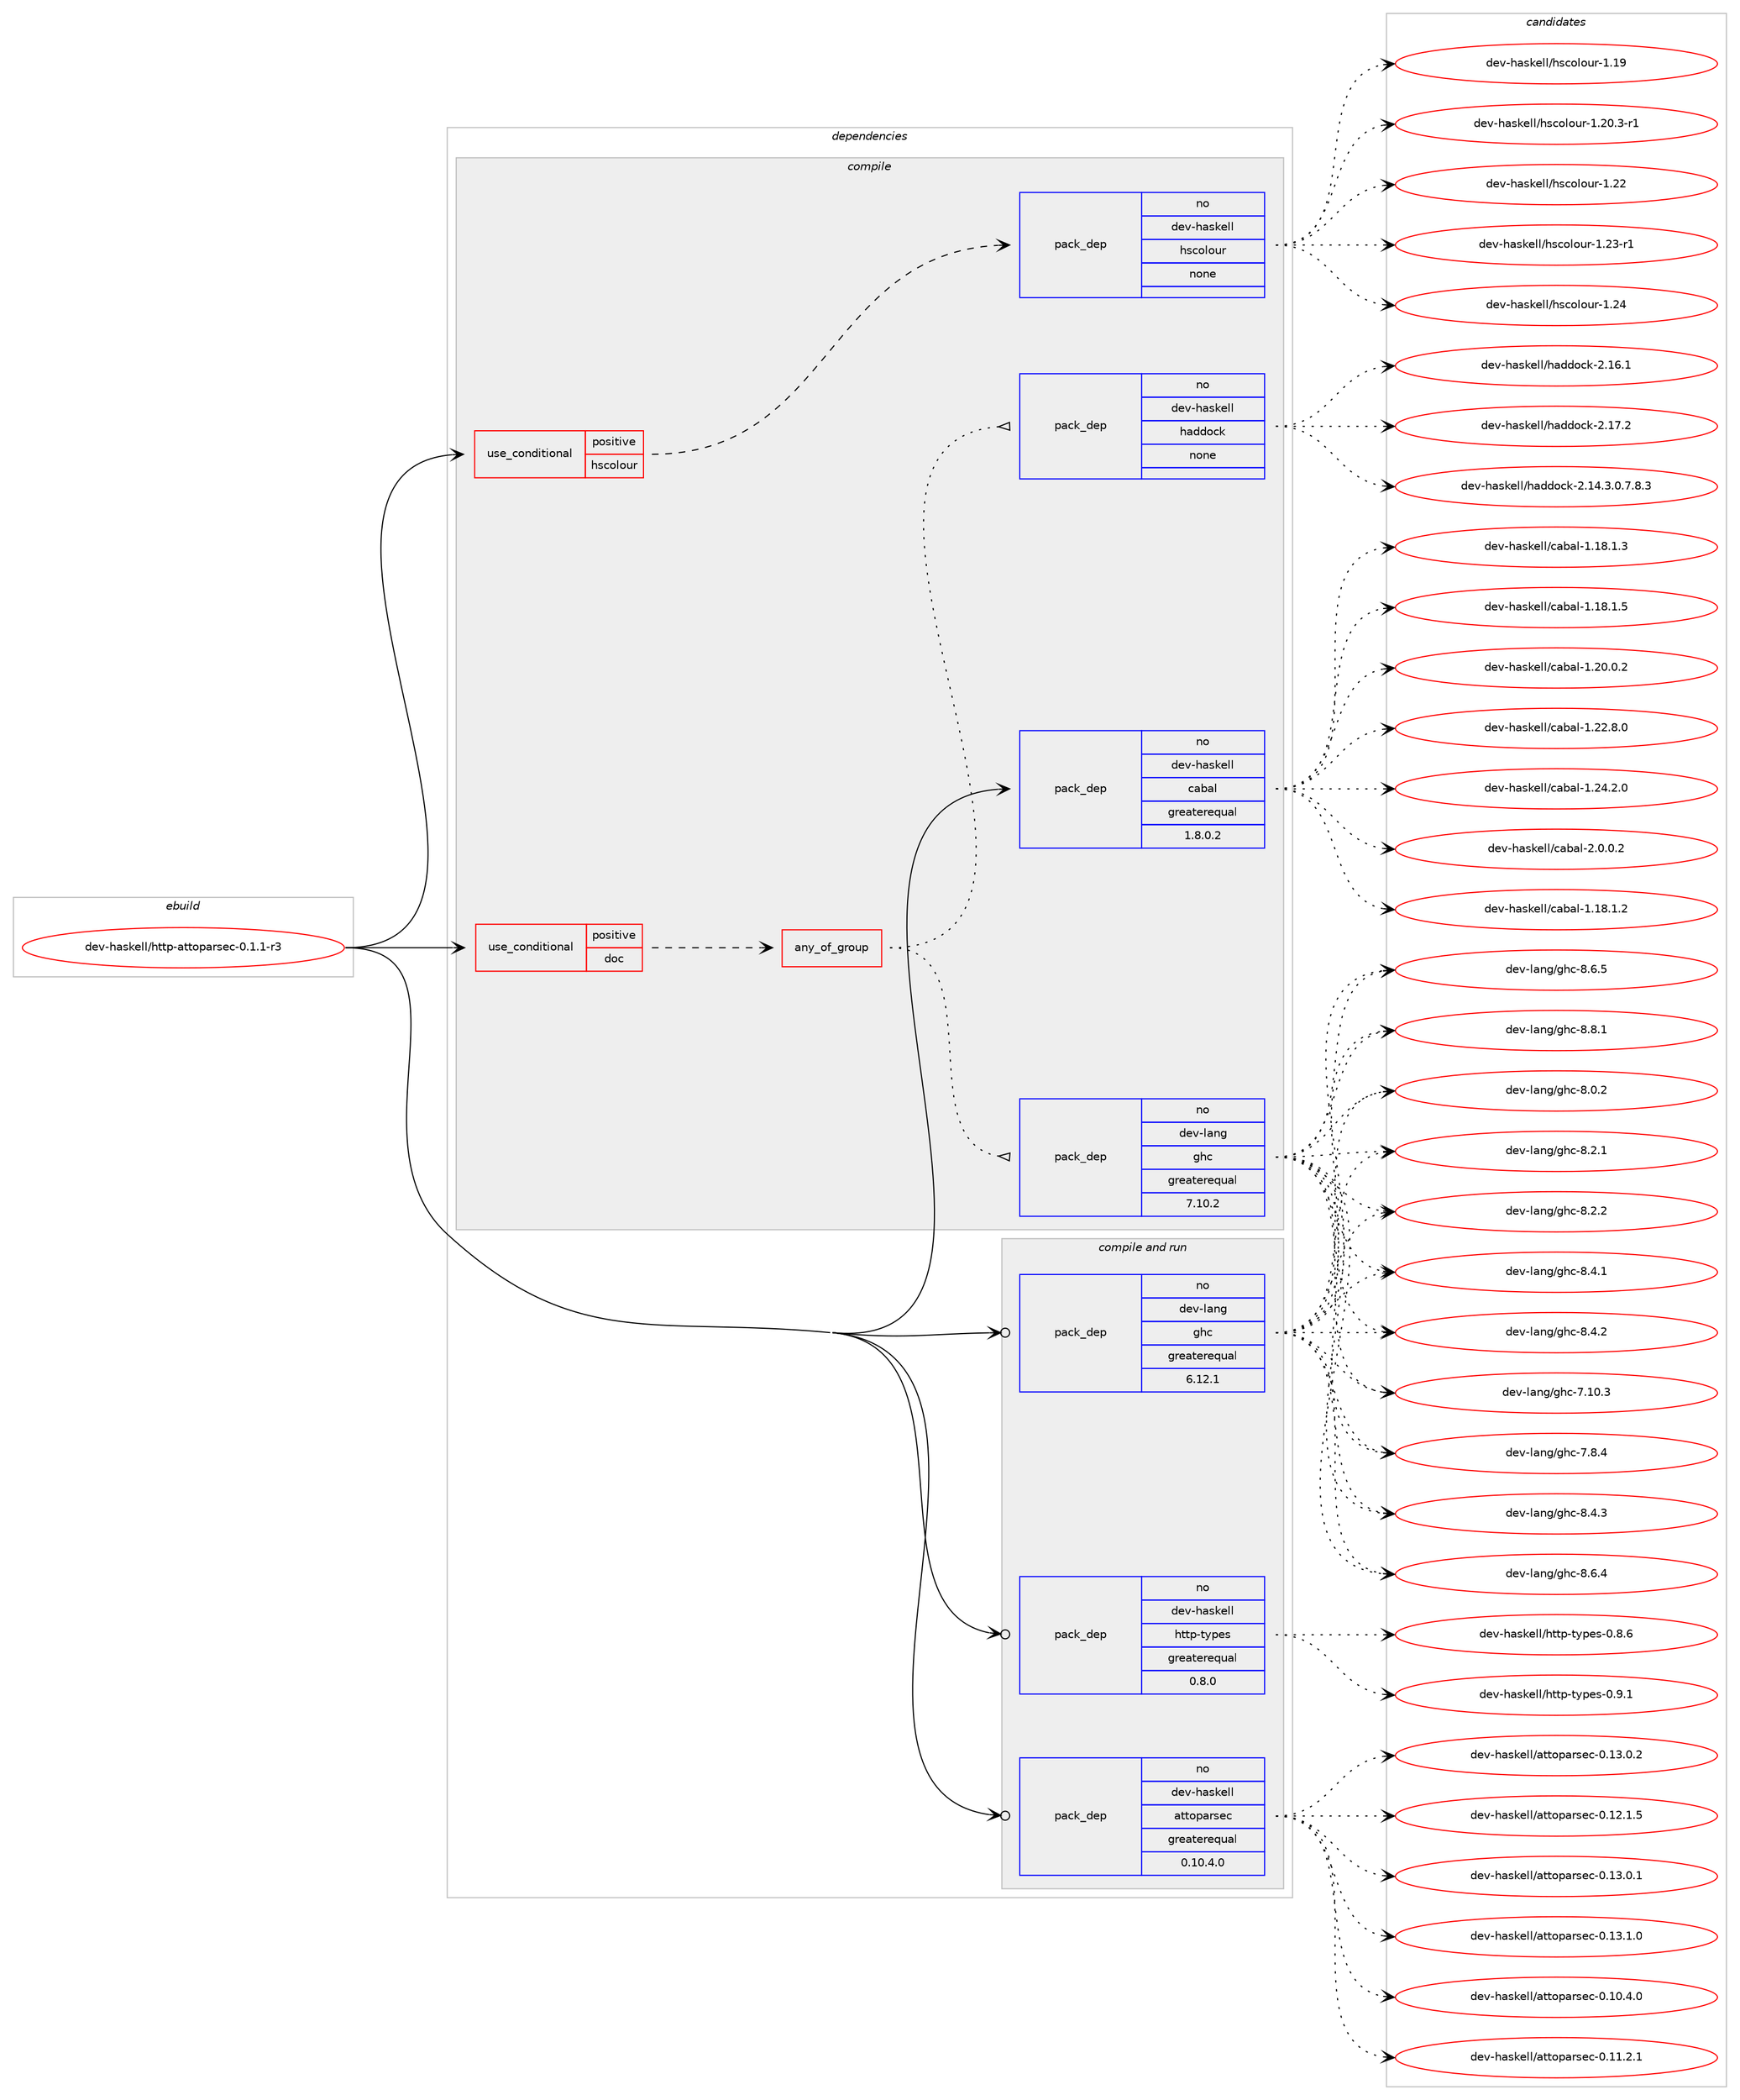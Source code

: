 digraph prolog {

# *************
# Graph options
# *************

newrank=true;
concentrate=true;
compound=true;
graph [rankdir=LR,fontname=Helvetica,fontsize=10,ranksep=1.5];#, ranksep=2.5, nodesep=0.2];
edge  [arrowhead=vee];
node  [fontname=Helvetica,fontsize=10];

# **********
# The ebuild
# **********

subgraph cluster_leftcol {
color=gray;
rank=same;
label=<<i>ebuild</i>>;
id [label="dev-haskell/http-attoparsec-0.1.1-r3", color=red, width=4, href="../dev-haskell/http-attoparsec-0.1.1-r3.svg"];
}

# ****************
# The dependencies
# ****************

subgraph cluster_midcol {
color=gray;
label=<<i>dependencies</i>>;
subgraph cluster_compile {
fillcolor="#eeeeee";
style=filled;
label=<<i>compile</i>>;
subgraph cond126277 {
dependency536094 [label=<<TABLE BORDER="0" CELLBORDER="1" CELLSPACING="0" CELLPADDING="4"><TR><TD ROWSPAN="3" CELLPADDING="10">use_conditional</TD></TR><TR><TD>positive</TD></TR><TR><TD>doc</TD></TR></TABLE>>, shape=none, color=red];
subgraph any10045 {
dependency536095 [label=<<TABLE BORDER="0" CELLBORDER="1" CELLSPACING="0" CELLPADDING="4"><TR><TD CELLPADDING="10">any_of_group</TD></TR></TABLE>>, shape=none, color=red];subgraph pack399415 {
dependency536096 [label=<<TABLE BORDER="0" CELLBORDER="1" CELLSPACING="0" CELLPADDING="4" WIDTH="220"><TR><TD ROWSPAN="6" CELLPADDING="30">pack_dep</TD></TR><TR><TD WIDTH="110">no</TD></TR><TR><TD>dev-haskell</TD></TR><TR><TD>haddock</TD></TR><TR><TD>none</TD></TR><TR><TD></TD></TR></TABLE>>, shape=none, color=blue];
}
dependency536095:e -> dependency536096:w [weight=20,style="dotted",arrowhead="oinv"];
subgraph pack399416 {
dependency536097 [label=<<TABLE BORDER="0" CELLBORDER="1" CELLSPACING="0" CELLPADDING="4" WIDTH="220"><TR><TD ROWSPAN="6" CELLPADDING="30">pack_dep</TD></TR><TR><TD WIDTH="110">no</TD></TR><TR><TD>dev-lang</TD></TR><TR><TD>ghc</TD></TR><TR><TD>greaterequal</TD></TR><TR><TD>7.10.2</TD></TR></TABLE>>, shape=none, color=blue];
}
dependency536095:e -> dependency536097:w [weight=20,style="dotted",arrowhead="oinv"];
}
dependency536094:e -> dependency536095:w [weight=20,style="dashed",arrowhead="vee"];
}
id:e -> dependency536094:w [weight=20,style="solid",arrowhead="vee"];
subgraph cond126278 {
dependency536098 [label=<<TABLE BORDER="0" CELLBORDER="1" CELLSPACING="0" CELLPADDING="4"><TR><TD ROWSPAN="3" CELLPADDING="10">use_conditional</TD></TR><TR><TD>positive</TD></TR><TR><TD>hscolour</TD></TR></TABLE>>, shape=none, color=red];
subgraph pack399417 {
dependency536099 [label=<<TABLE BORDER="0" CELLBORDER="1" CELLSPACING="0" CELLPADDING="4" WIDTH="220"><TR><TD ROWSPAN="6" CELLPADDING="30">pack_dep</TD></TR><TR><TD WIDTH="110">no</TD></TR><TR><TD>dev-haskell</TD></TR><TR><TD>hscolour</TD></TR><TR><TD>none</TD></TR><TR><TD></TD></TR></TABLE>>, shape=none, color=blue];
}
dependency536098:e -> dependency536099:w [weight=20,style="dashed",arrowhead="vee"];
}
id:e -> dependency536098:w [weight=20,style="solid",arrowhead="vee"];
subgraph pack399418 {
dependency536100 [label=<<TABLE BORDER="0" CELLBORDER="1" CELLSPACING="0" CELLPADDING="4" WIDTH="220"><TR><TD ROWSPAN="6" CELLPADDING="30">pack_dep</TD></TR><TR><TD WIDTH="110">no</TD></TR><TR><TD>dev-haskell</TD></TR><TR><TD>cabal</TD></TR><TR><TD>greaterequal</TD></TR><TR><TD>1.8.0.2</TD></TR></TABLE>>, shape=none, color=blue];
}
id:e -> dependency536100:w [weight=20,style="solid",arrowhead="vee"];
}
subgraph cluster_compileandrun {
fillcolor="#eeeeee";
style=filled;
label=<<i>compile and run</i>>;
subgraph pack399419 {
dependency536101 [label=<<TABLE BORDER="0" CELLBORDER="1" CELLSPACING="0" CELLPADDING="4" WIDTH="220"><TR><TD ROWSPAN="6" CELLPADDING="30">pack_dep</TD></TR><TR><TD WIDTH="110">no</TD></TR><TR><TD>dev-haskell</TD></TR><TR><TD>attoparsec</TD></TR><TR><TD>greaterequal</TD></TR><TR><TD>0.10.4.0</TD></TR></TABLE>>, shape=none, color=blue];
}
id:e -> dependency536101:w [weight=20,style="solid",arrowhead="odotvee"];
subgraph pack399420 {
dependency536102 [label=<<TABLE BORDER="0" CELLBORDER="1" CELLSPACING="0" CELLPADDING="4" WIDTH="220"><TR><TD ROWSPAN="6" CELLPADDING="30">pack_dep</TD></TR><TR><TD WIDTH="110">no</TD></TR><TR><TD>dev-haskell</TD></TR><TR><TD>http-types</TD></TR><TR><TD>greaterequal</TD></TR><TR><TD>0.8.0</TD></TR></TABLE>>, shape=none, color=blue];
}
id:e -> dependency536102:w [weight=20,style="solid",arrowhead="odotvee"];
subgraph pack399421 {
dependency536103 [label=<<TABLE BORDER="0" CELLBORDER="1" CELLSPACING="0" CELLPADDING="4" WIDTH="220"><TR><TD ROWSPAN="6" CELLPADDING="30">pack_dep</TD></TR><TR><TD WIDTH="110">no</TD></TR><TR><TD>dev-lang</TD></TR><TR><TD>ghc</TD></TR><TR><TD>greaterequal</TD></TR><TR><TD>6.12.1</TD></TR></TABLE>>, shape=none, color=blue];
}
id:e -> dependency536103:w [weight=20,style="solid",arrowhead="odotvee"];
}
subgraph cluster_run {
fillcolor="#eeeeee";
style=filled;
label=<<i>run</i>>;
}
}

# **************
# The candidates
# **************

subgraph cluster_choices {
rank=same;
color=gray;
label=<<i>candidates</i>>;

subgraph choice399415 {
color=black;
nodesep=1;
choice1001011184510497115107101108108471049710010011199107455046495246514648465546564651 [label="dev-haskell/haddock-2.14.3.0.7.8.3", color=red, width=4,href="../dev-haskell/haddock-2.14.3.0.7.8.3.svg"];
choice100101118451049711510710110810847104971001001119910745504649544649 [label="dev-haskell/haddock-2.16.1", color=red, width=4,href="../dev-haskell/haddock-2.16.1.svg"];
choice100101118451049711510710110810847104971001001119910745504649554650 [label="dev-haskell/haddock-2.17.2", color=red, width=4,href="../dev-haskell/haddock-2.17.2.svg"];
dependency536096:e -> choice1001011184510497115107101108108471049710010011199107455046495246514648465546564651:w [style=dotted,weight="100"];
dependency536096:e -> choice100101118451049711510710110810847104971001001119910745504649544649:w [style=dotted,weight="100"];
dependency536096:e -> choice100101118451049711510710110810847104971001001119910745504649554650:w [style=dotted,weight="100"];
}
subgraph choice399416 {
color=black;
nodesep=1;
choice1001011184510897110103471031049945554649484651 [label="dev-lang/ghc-7.10.3", color=red, width=4,href="../dev-lang/ghc-7.10.3.svg"];
choice10010111845108971101034710310499455546564652 [label="dev-lang/ghc-7.8.4", color=red, width=4,href="../dev-lang/ghc-7.8.4.svg"];
choice10010111845108971101034710310499455646484650 [label="dev-lang/ghc-8.0.2", color=red, width=4,href="../dev-lang/ghc-8.0.2.svg"];
choice10010111845108971101034710310499455646504649 [label="dev-lang/ghc-8.2.1", color=red, width=4,href="../dev-lang/ghc-8.2.1.svg"];
choice10010111845108971101034710310499455646504650 [label="dev-lang/ghc-8.2.2", color=red, width=4,href="../dev-lang/ghc-8.2.2.svg"];
choice10010111845108971101034710310499455646524649 [label="dev-lang/ghc-8.4.1", color=red, width=4,href="../dev-lang/ghc-8.4.1.svg"];
choice10010111845108971101034710310499455646524650 [label="dev-lang/ghc-8.4.2", color=red, width=4,href="../dev-lang/ghc-8.4.2.svg"];
choice10010111845108971101034710310499455646524651 [label="dev-lang/ghc-8.4.3", color=red, width=4,href="../dev-lang/ghc-8.4.3.svg"];
choice10010111845108971101034710310499455646544652 [label="dev-lang/ghc-8.6.4", color=red, width=4,href="../dev-lang/ghc-8.6.4.svg"];
choice10010111845108971101034710310499455646544653 [label="dev-lang/ghc-8.6.5", color=red, width=4,href="../dev-lang/ghc-8.6.5.svg"];
choice10010111845108971101034710310499455646564649 [label="dev-lang/ghc-8.8.1", color=red, width=4,href="../dev-lang/ghc-8.8.1.svg"];
dependency536097:e -> choice1001011184510897110103471031049945554649484651:w [style=dotted,weight="100"];
dependency536097:e -> choice10010111845108971101034710310499455546564652:w [style=dotted,weight="100"];
dependency536097:e -> choice10010111845108971101034710310499455646484650:w [style=dotted,weight="100"];
dependency536097:e -> choice10010111845108971101034710310499455646504649:w [style=dotted,weight="100"];
dependency536097:e -> choice10010111845108971101034710310499455646504650:w [style=dotted,weight="100"];
dependency536097:e -> choice10010111845108971101034710310499455646524649:w [style=dotted,weight="100"];
dependency536097:e -> choice10010111845108971101034710310499455646524650:w [style=dotted,weight="100"];
dependency536097:e -> choice10010111845108971101034710310499455646524651:w [style=dotted,weight="100"];
dependency536097:e -> choice10010111845108971101034710310499455646544652:w [style=dotted,weight="100"];
dependency536097:e -> choice10010111845108971101034710310499455646544653:w [style=dotted,weight="100"];
dependency536097:e -> choice10010111845108971101034710310499455646564649:w [style=dotted,weight="100"];
}
subgraph choice399417 {
color=black;
nodesep=1;
choice100101118451049711510710110810847104115991111081111171144549464957 [label="dev-haskell/hscolour-1.19", color=red, width=4,href="../dev-haskell/hscolour-1.19.svg"];
choice10010111845104971151071011081084710411599111108111117114454946504846514511449 [label="dev-haskell/hscolour-1.20.3-r1", color=red, width=4,href="../dev-haskell/hscolour-1.20.3-r1.svg"];
choice100101118451049711510710110810847104115991111081111171144549465050 [label="dev-haskell/hscolour-1.22", color=red, width=4,href="../dev-haskell/hscolour-1.22.svg"];
choice1001011184510497115107101108108471041159911110811111711445494650514511449 [label="dev-haskell/hscolour-1.23-r1", color=red, width=4,href="../dev-haskell/hscolour-1.23-r1.svg"];
choice100101118451049711510710110810847104115991111081111171144549465052 [label="dev-haskell/hscolour-1.24", color=red, width=4,href="../dev-haskell/hscolour-1.24.svg"];
dependency536099:e -> choice100101118451049711510710110810847104115991111081111171144549464957:w [style=dotted,weight="100"];
dependency536099:e -> choice10010111845104971151071011081084710411599111108111117114454946504846514511449:w [style=dotted,weight="100"];
dependency536099:e -> choice100101118451049711510710110810847104115991111081111171144549465050:w [style=dotted,weight="100"];
dependency536099:e -> choice1001011184510497115107101108108471041159911110811111711445494650514511449:w [style=dotted,weight="100"];
dependency536099:e -> choice100101118451049711510710110810847104115991111081111171144549465052:w [style=dotted,weight="100"];
}
subgraph choice399418 {
color=black;
nodesep=1;
choice10010111845104971151071011081084799979897108454946495646494650 [label="dev-haskell/cabal-1.18.1.2", color=red, width=4,href="../dev-haskell/cabal-1.18.1.2.svg"];
choice10010111845104971151071011081084799979897108454946495646494651 [label="dev-haskell/cabal-1.18.1.3", color=red, width=4,href="../dev-haskell/cabal-1.18.1.3.svg"];
choice10010111845104971151071011081084799979897108454946495646494653 [label="dev-haskell/cabal-1.18.1.5", color=red, width=4,href="../dev-haskell/cabal-1.18.1.5.svg"];
choice10010111845104971151071011081084799979897108454946504846484650 [label="dev-haskell/cabal-1.20.0.2", color=red, width=4,href="../dev-haskell/cabal-1.20.0.2.svg"];
choice10010111845104971151071011081084799979897108454946505046564648 [label="dev-haskell/cabal-1.22.8.0", color=red, width=4,href="../dev-haskell/cabal-1.22.8.0.svg"];
choice10010111845104971151071011081084799979897108454946505246504648 [label="dev-haskell/cabal-1.24.2.0", color=red, width=4,href="../dev-haskell/cabal-1.24.2.0.svg"];
choice100101118451049711510710110810847999798971084550464846484650 [label="dev-haskell/cabal-2.0.0.2", color=red, width=4,href="../dev-haskell/cabal-2.0.0.2.svg"];
dependency536100:e -> choice10010111845104971151071011081084799979897108454946495646494650:w [style=dotted,weight="100"];
dependency536100:e -> choice10010111845104971151071011081084799979897108454946495646494651:w [style=dotted,weight="100"];
dependency536100:e -> choice10010111845104971151071011081084799979897108454946495646494653:w [style=dotted,weight="100"];
dependency536100:e -> choice10010111845104971151071011081084799979897108454946504846484650:w [style=dotted,weight="100"];
dependency536100:e -> choice10010111845104971151071011081084799979897108454946505046564648:w [style=dotted,weight="100"];
dependency536100:e -> choice10010111845104971151071011081084799979897108454946505246504648:w [style=dotted,weight="100"];
dependency536100:e -> choice100101118451049711510710110810847999798971084550464846484650:w [style=dotted,weight="100"];
}
subgraph choice399419 {
color=black;
nodesep=1;
choice100101118451049711510710110810847971161161111129711411510199454846494846524648 [label="dev-haskell/attoparsec-0.10.4.0", color=red, width=4,href="../dev-haskell/attoparsec-0.10.4.0.svg"];
choice100101118451049711510710110810847971161161111129711411510199454846494946504649 [label="dev-haskell/attoparsec-0.11.2.1", color=red, width=4,href="../dev-haskell/attoparsec-0.11.2.1.svg"];
choice100101118451049711510710110810847971161161111129711411510199454846495046494653 [label="dev-haskell/attoparsec-0.12.1.5", color=red, width=4,href="../dev-haskell/attoparsec-0.12.1.5.svg"];
choice100101118451049711510710110810847971161161111129711411510199454846495146484649 [label="dev-haskell/attoparsec-0.13.0.1", color=red, width=4,href="../dev-haskell/attoparsec-0.13.0.1.svg"];
choice100101118451049711510710110810847971161161111129711411510199454846495146484650 [label="dev-haskell/attoparsec-0.13.0.2", color=red, width=4,href="../dev-haskell/attoparsec-0.13.0.2.svg"];
choice100101118451049711510710110810847971161161111129711411510199454846495146494648 [label="dev-haskell/attoparsec-0.13.1.0", color=red, width=4,href="../dev-haskell/attoparsec-0.13.1.0.svg"];
dependency536101:e -> choice100101118451049711510710110810847971161161111129711411510199454846494846524648:w [style=dotted,weight="100"];
dependency536101:e -> choice100101118451049711510710110810847971161161111129711411510199454846494946504649:w [style=dotted,weight="100"];
dependency536101:e -> choice100101118451049711510710110810847971161161111129711411510199454846495046494653:w [style=dotted,weight="100"];
dependency536101:e -> choice100101118451049711510710110810847971161161111129711411510199454846495146484649:w [style=dotted,weight="100"];
dependency536101:e -> choice100101118451049711510710110810847971161161111129711411510199454846495146484650:w [style=dotted,weight="100"];
dependency536101:e -> choice100101118451049711510710110810847971161161111129711411510199454846495146494648:w [style=dotted,weight="100"];
}
subgraph choice399420 {
color=black;
nodesep=1;
choice10010111845104971151071011081084710411611611245116121112101115454846564654 [label="dev-haskell/http-types-0.8.6", color=red, width=4,href="../dev-haskell/http-types-0.8.6.svg"];
choice10010111845104971151071011081084710411611611245116121112101115454846574649 [label="dev-haskell/http-types-0.9.1", color=red, width=4,href="../dev-haskell/http-types-0.9.1.svg"];
dependency536102:e -> choice10010111845104971151071011081084710411611611245116121112101115454846564654:w [style=dotted,weight="100"];
dependency536102:e -> choice10010111845104971151071011081084710411611611245116121112101115454846574649:w [style=dotted,weight="100"];
}
subgraph choice399421 {
color=black;
nodesep=1;
choice1001011184510897110103471031049945554649484651 [label="dev-lang/ghc-7.10.3", color=red, width=4,href="../dev-lang/ghc-7.10.3.svg"];
choice10010111845108971101034710310499455546564652 [label="dev-lang/ghc-7.8.4", color=red, width=4,href="../dev-lang/ghc-7.8.4.svg"];
choice10010111845108971101034710310499455646484650 [label="dev-lang/ghc-8.0.2", color=red, width=4,href="../dev-lang/ghc-8.0.2.svg"];
choice10010111845108971101034710310499455646504649 [label="dev-lang/ghc-8.2.1", color=red, width=4,href="../dev-lang/ghc-8.2.1.svg"];
choice10010111845108971101034710310499455646504650 [label="dev-lang/ghc-8.2.2", color=red, width=4,href="../dev-lang/ghc-8.2.2.svg"];
choice10010111845108971101034710310499455646524649 [label="dev-lang/ghc-8.4.1", color=red, width=4,href="../dev-lang/ghc-8.4.1.svg"];
choice10010111845108971101034710310499455646524650 [label="dev-lang/ghc-8.4.2", color=red, width=4,href="../dev-lang/ghc-8.4.2.svg"];
choice10010111845108971101034710310499455646524651 [label="dev-lang/ghc-8.4.3", color=red, width=4,href="../dev-lang/ghc-8.4.3.svg"];
choice10010111845108971101034710310499455646544652 [label="dev-lang/ghc-8.6.4", color=red, width=4,href="../dev-lang/ghc-8.6.4.svg"];
choice10010111845108971101034710310499455646544653 [label="dev-lang/ghc-8.6.5", color=red, width=4,href="../dev-lang/ghc-8.6.5.svg"];
choice10010111845108971101034710310499455646564649 [label="dev-lang/ghc-8.8.1", color=red, width=4,href="../dev-lang/ghc-8.8.1.svg"];
dependency536103:e -> choice1001011184510897110103471031049945554649484651:w [style=dotted,weight="100"];
dependency536103:e -> choice10010111845108971101034710310499455546564652:w [style=dotted,weight="100"];
dependency536103:e -> choice10010111845108971101034710310499455646484650:w [style=dotted,weight="100"];
dependency536103:e -> choice10010111845108971101034710310499455646504649:w [style=dotted,weight="100"];
dependency536103:e -> choice10010111845108971101034710310499455646504650:w [style=dotted,weight="100"];
dependency536103:e -> choice10010111845108971101034710310499455646524649:w [style=dotted,weight="100"];
dependency536103:e -> choice10010111845108971101034710310499455646524650:w [style=dotted,weight="100"];
dependency536103:e -> choice10010111845108971101034710310499455646524651:w [style=dotted,weight="100"];
dependency536103:e -> choice10010111845108971101034710310499455646544652:w [style=dotted,weight="100"];
dependency536103:e -> choice10010111845108971101034710310499455646544653:w [style=dotted,weight="100"];
dependency536103:e -> choice10010111845108971101034710310499455646564649:w [style=dotted,weight="100"];
}
}

}
